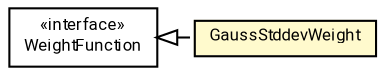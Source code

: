 #!/usr/local/bin/dot
#
# Class diagram 
# Generated by UMLGraph version R5_7_2-60-g0e99a6 (http://www.spinellis.gr/umlgraph/)
#

digraph G {
	graph [fontnames="svg"]
	edge [fontname="Roboto",fontsize=7,labelfontname="Roboto",labelfontsize=7,color="black"];
	node [fontname="Roboto",fontcolor="black",fontsize=8,shape=plaintext,margin=0,width=0,height=0];
	nodesep=0.15;
	ranksep=0.25;
	rankdir=LR;
	// de.lmu.ifi.dbs.elki.math.linearalgebra.pca.weightfunctions.GaussStddevWeight
	c4618035 [label=<<table title="de.lmu.ifi.dbs.elki.math.linearalgebra.pca.weightfunctions.GaussStddevWeight" border="0" cellborder="1" cellspacing="0" cellpadding="2" bgcolor="lemonChiffon" href="GaussStddevWeight.html" target="_parent">
		<tr><td><table border="0" cellspacing="0" cellpadding="1">
		<tr><td align="center" balign="center"> <font face="Roboto">GaussStddevWeight</font> </td></tr>
		</table></td></tr>
		</table>>, URL="GaussStddevWeight.html"];
	// de.lmu.ifi.dbs.elki.math.linearalgebra.pca.weightfunctions.WeightFunction
	c4618040 [label=<<table title="de.lmu.ifi.dbs.elki.math.linearalgebra.pca.weightfunctions.WeightFunction" border="0" cellborder="1" cellspacing="0" cellpadding="2" href="WeightFunction.html" target="_parent">
		<tr><td><table border="0" cellspacing="0" cellpadding="1">
		<tr><td align="center" balign="center"> &#171;interface&#187; </td></tr>
		<tr><td align="center" balign="center"> <font face="Roboto">WeightFunction</font> </td></tr>
		</table></td></tr>
		</table>>, URL="WeightFunction.html"];
	// de.lmu.ifi.dbs.elki.math.linearalgebra.pca.weightfunctions.GaussStddevWeight implements de.lmu.ifi.dbs.elki.math.linearalgebra.pca.weightfunctions.WeightFunction
	c4618040 -> c4618035 [arrowtail=empty,style=dashed,dir=back,weight=9];
}

